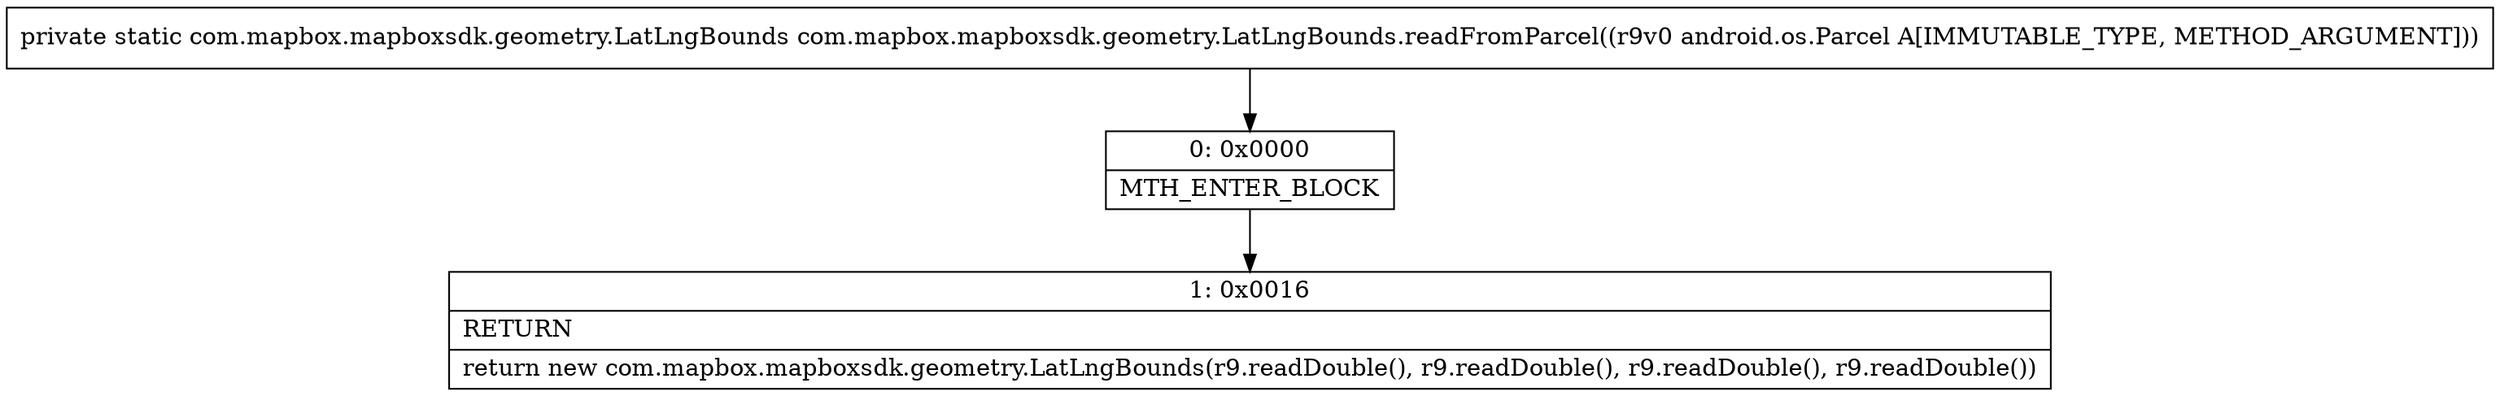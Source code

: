 digraph "CFG forcom.mapbox.mapboxsdk.geometry.LatLngBounds.readFromParcel(Landroid\/os\/Parcel;)Lcom\/mapbox\/mapboxsdk\/geometry\/LatLngBounds;" {
Node_0 [shape=record,label="{0\:\ 0x0000|MTH_ENTER_BLOCK\l}"];
Node_1 [shape=record,label="{1\:\ 0x0016|RETURN\l|return new com.mapbox.mapboxsdk.geometry.LatLngBounds(r9.readDouble(), r9.readDouble(), r9.readDouble(), r9.readDouble())\l}"];
MethodNode[shape=record,label="{private static com.mapbox.mapboxsdk.geometry.LatLngBounds com.mapbox.mapboxsdk.geometry.LatLngBounds.readFromParcel((r9v0 android.os.Parcel A[IMMUTABLE_TYPE, METHOD_ARGUMENT])) }"];
MethodNode -> Node_0;
Node_0 -> Node_1;
}


